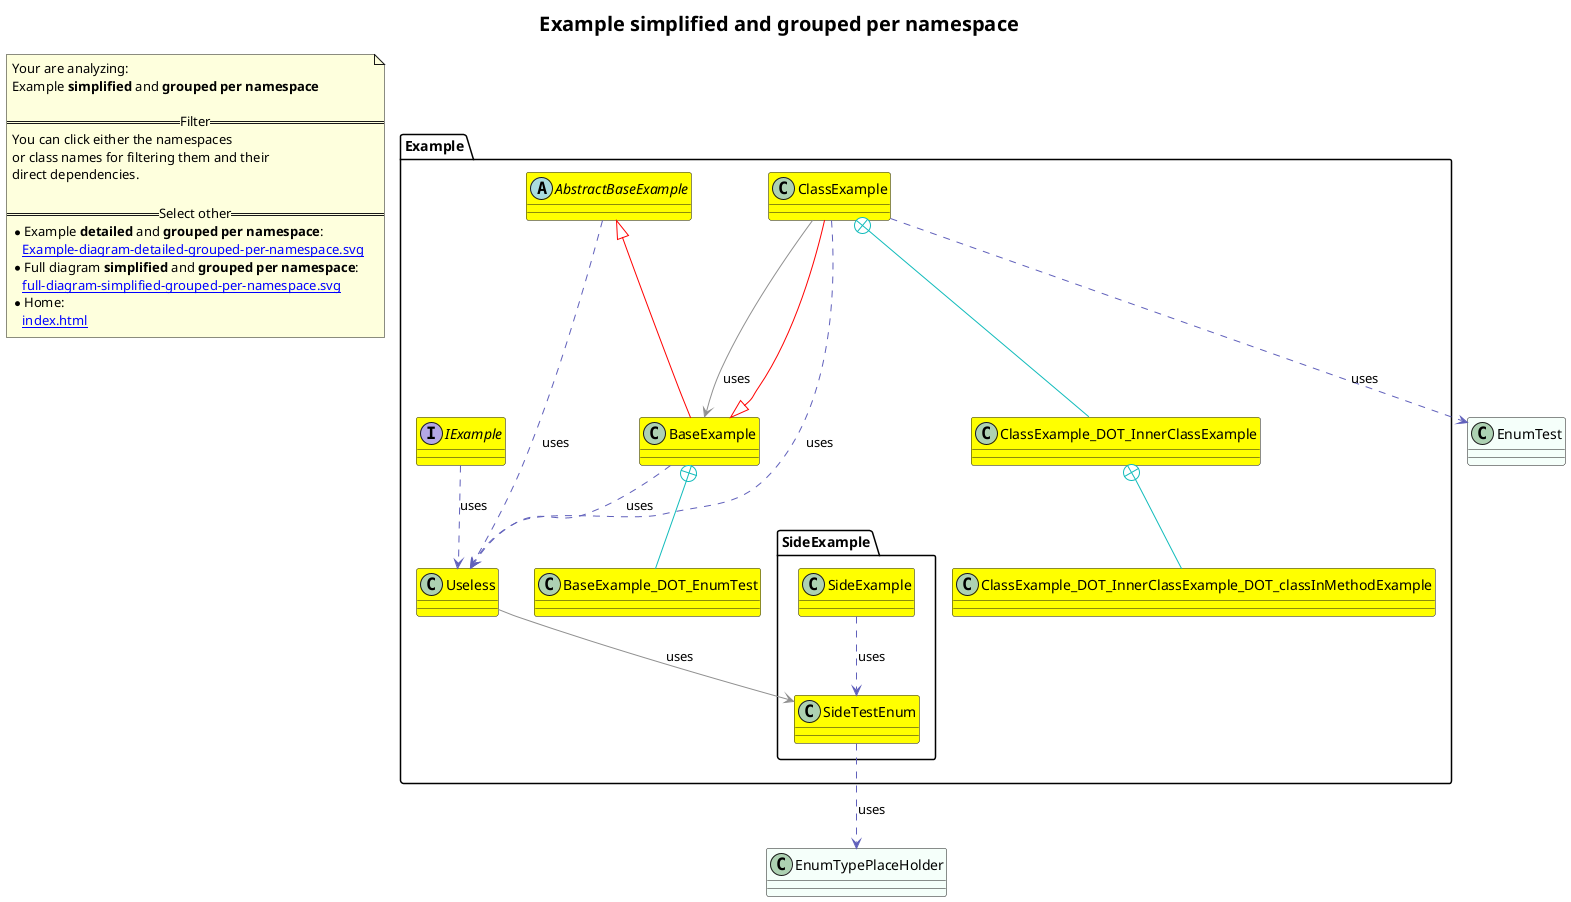 @startuml
title <size:20>Example **simplified** and **grouped per namespace**</size>
note "Your are analyzing:\nExample **simplified** and **grouped per namespace**\n\n==Filter==\nYou can click either the namespaces \nor class names for filtering them and their\ndirect dependencies.\n\n==Select other==\n* Example **detailed** and **grouped per namespace**:\n   [[Example-diagram-detailed-grouped-per-namespace.svg]]\n* Full diagram **simplified** and **grouped per namespace**:\n   [[full-diagram-simplified-grouped-per-namespace.svg]]\n* Home:\n   [[index.html]]" as FloatingNote
class EnumTest [[EnumTest-diagram-simplified-grouped-per-namespace.svg]] #MintCream {
}
class EnumTypePlaceHolder [[EnumTypePlaceHolder-diagram-simplified-grouped-per-namespace.svg]] #MintCream {
}
' Closing all previous_sub_namespace_list namespace None because file analysis is finished.
namespace Example [[Example-diagram-simplified-grouped-per-namespace.svg]] {
class Example.ClassExample [[Example.ClassExample-diagram-simplified-grouped-per-namespace.svg]] #yellow {
}
class Example.BaseExample [[Example.BaseExample-diagram-simplified-grouped-per-namespace.svg]] #yellow {
}
class Example.Useless [[Example.Useless-diagram-simplified-grouped-per-namespace.svg]] #yellow {
}
class Example.ClassExample_DOT_InnerClassExample [[Example.ClassExample_DOT_InnerClassExample-diagram-simplified-grouped-per-namespace.svg]] #yellow {
}
class Example.ClassExample_DOT_InnerClassExample_DOT_classInMethodExample [[Example.ClassExample_DOT_InnerClassExample_DOT_classInMethodExample-diagram-simplified-grouped-per-namespace.svg]] #yellow {
}
interface Example.IExample [[Example.IExample-diagram-simplified-grouped-per-namespace.svg]] #yellow {
}
class Example.BaseExample_DOT_EnumTest [[Example.BaseExample_DOT_EnumTest-diagram-simplified-grouped-per-namespace.svg]] #yellow {
}
abstract class Example.AbstractBaseExample [[Example.AbstractBaseExample-diagram-simplified-grouped-per-namespace.svg]] #yellow {
}
'Compared namespace Example [[Example-diagram-simplified-grouped-per-namespace.svg]] { with last element of }
' Closing all previous_sub_namespace_list namespace None because file analysis is finished.
' Closing namespace Example
}
namespace Example [[Example-diagram-simplified-grouped-per-namespace.svg]] {
namespace Example.SideExample [[Example.SideExample-diagram-simplified-grouped-per-namespace.svg]] {
  class Example.SideExample.SideTestEnum [[Example.SideExample.SideTestEnum-diagram-simplified-grouped-per-namespace.svg]] #yellow {
  }
  class Example.SideExample.SideExample [[Example.SideExample.SideExample-diagram-simplified-grouped-per-namespace.svg]] #yellow {
  }
'Compared namespace Example.SideExample [[Example.SideExample-diagram-simplified-grouped-per-namespace.svg]] { with last element of   }
' Closing all previous_sub_namespace_list namespace None because file analysis is finished.
' Closing namespace SideExample
}
' Closing namespace Example
}
 ' *************************************** 
 ' *************************************** 
 ' *************************************** 
' Class relations extracted from namespace:
' 
' Class relations extracted from namespace:
' Example
Example.BaseExample <|-[#red]- Example.ClassExample
Example.ClassExample +-[#10BBBB]- Example.ClassExample_DOT_InnerClassExample 
Example.ClassExample .[#6060BB].> Example.Useless  : uses 
Example.ClassExample .[#6060BB].> EnumTest  : uses 
Example.ClassExample -[#909090]-> Example.BaseExample  : uses 
Example.AbstractBaseExample <|-[#red]- Example.BaseExample
Example.BaseExample +-[#10BBBB]- Example.BaseExample_DOT_EnumTest 
Example.BaseExample .[#6060BB].> Example.Useless  : uses 
Example.Useless -[#909090]-> Example.SideExample.SideTestEnum  : uses 
Example.ClassExample_DOT_InnerClassExample +-[#10BBBB]- Example.ClassExample_DOT_InnerClassExample_DOT_classInMethodExample 
Example.IExample .[#6060BB].> Example.Useless  : uses 
Example.AbstractBaseExample .[#6060BB].> Example.Useless  : uses 
' Class relations extracted from namespace:
' Example.SideExample
Example.SideExample.SideTestEnum .[#6060BB].> EnumTypePlaceHolder  : uses 
Example.SideExample.SideExample .[#6060BB].> Example.SideExample.SideTestEnum  : uses 
@enduml